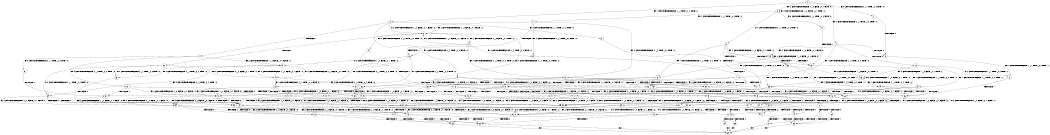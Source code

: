 digraph BCG {
size = "7, 10.5";
center = TRUE;
node [shape = circle];
0 [peripheries = 2];
0 -> 1 [label = "EX !0 !ATOMIC_EXCH_BRANCH (2, +1, TRUE, +0, 2, TRUE) !:0:"];
0 -> 2 [label = "EX !1 !ATOMIC_EXCH_BRANCH (1, +1, TRUE, +0, 2, TRUE) !:0:"];
0 -> 3 [label = "EX !2 !ATOMIC_EXCH_BRANCH (1, +0, FALSE, +0, 1, TRUE) !:0:"];
0 -> 4 [label = "EX !0 !ATOMIC_EXCH_BRANCH (2, +1, TRUE, +0, 2, TRUE) !:0:"];
1 -> 5 [label = "TERMINATE !0"];
2 -> 6 [label = "EX !0 !ATOMIC_EXCH_BRANCH (2, +1, TRUE, +0, 2, TRUE) !:0:"];
2 -> 7 [label = "TERMINATE !1"];
2 -> 8 [label = "EX !2 !ATOMIC_EXCH_BRANCH (1, +0, FALSE, +0, 1, FALSE) !:0:"];
2 -> 9 [label = "EX !0 !ATOMIC_EXCH_BRANCH (2, +1, TRUE, +0, 2, TRUE) !:0:"];
3 -> 10 [label = "EX !0 !ATOMIC_EXCH_BRANCH (2, +1, TRUE, +0, 2, TRUE) !:0:"];
3 -> 11 [label = "EX !1 !ATOMIC_EXCH_BRANCH (1, +1, TRUE, +0, 2, TRUE) !:0:"];
3 -> 12 [label = "EX !0 !ATOMIC_EXCH_BRANCH (2, +1, TRUE, +0, 2, TRUE) !:0:"];
3 -> 3 [label = "EX !2 !ATOMIC_EXCH_BRANCH (1, +0, FALSE, +0, 1, TRUE) !:0:"];
4 -> 5 [label = "TERMINATE !0"];
4 -> 13 [label = "TERMINATE !0"];
4 -> 14 [label = "EX !1 !ATOMIC_EXCH_BRANCH (1, +1, TRUE, +0, 2, TRUE) !:0:"];
4 -> 15 [label = "EX !2 !ATOMIC_EXCH_BRANCH (1, +0, FALSE, +0, 1, TRUE) !:0:"];
5 -> 16 [label = "EX !1 !ATOMIC_EXCH_BRANCH (1, +1, TRUE, +0, 2, TRUE) !:1:"];
6 -> 17 [label = "TERMINATE !0"];
7 -> 18 [label = "EX !0 !ATOMIC_EXCH_BRANCH (2, +1, TRUE, +0, 2, TRUE) !:0:"];
7 -> 19 [label = "EX !2 !ATOMIC_EXCH_BRANCH (1, +0, FALSE, +0, 1, FALSE) !:0:"];
7 -> 20 [label = "EX !0 !ATOMIC_EXCH_BRANCH (2, +1, TRUE, +0, 2, TRUE) !:0:"];
8 -> 21 [label = "EX !0 !ATOMIC_EXCH_BRANCH (2, +1, TRUE, +0, 2, TRUE) !:0:"];
8 -> 22 [label = "TERMINATE !1"];
8 -> 23 [label = "EX !0 !ATOMIC_EXCH_BRANCH (2, +1, TRUE, +0, 2, TRUE) !:0:"];
8 -> 24 [label = "EX !2 !ATOMIC_EXCH_BRANCH (2, +0, FALSE, +0, 1, TRUE) !:0:"];
9 -> 17 [label = "TERMINATE !0"];
9 -> 25 [label = "TERMINATE !1"];
9 -> 26 [label = "TERMINATE !0"];
9 -> 27 [label = "EX !2 !ATOMIC_EXCH_BRANCH (1, +0, FALSE, +0, 1, FALSE) !:0:"];
10 -> 28 [label = "TERMINATE !0"];
11 -> 29 [label = "EX !0 !ATOMIC_EXCH_BRANCH (2, +1, TRUE, +0, 2, TRUE) !:0:"];
11 -> 30 [label = "TERMINATE !1"];
11 -> 31 [label = "EX !0 !ATOMIC_EXCH_BRANCH (2, +1, TRUE, +0, 2, TRUE) !:0:"];
11 -> 8 [label = "EX !2 !ATOMIC_EXCH_BRANCH (1, +0, FALSE, +0, 1, FALSE) !:0:"];
12 -> 28 [label = "TERMINATE !0"];
12 -> 32 [label = "TERMINATE !0"];
12 -> 33 [label = "EX !1 !ATOMIC_EXCH_BRANCH (1, +1, TRUE, +0, 2, TRUE) !:0:"];
12 -> 15 [label = "EX !2 !ATOMIC_EXCH_BRANCH (1, +0, FALSE, +0, 1, TRUE) !:0:"];
13 -> 16 [label = "EX !1 !ATOMIC_EXCH_BRANCH (1, +1, TRUE, +0, 2, TRUE) !:1:"];
13 -> 34 [label = "EX !1 !ATOMIC_EXCH_BRANCH (1, +1, TRUE, +0, 2, TRUE) !:1:"];
13 -> 35 [label = "EX !2 !ATOMIC_EXCH_BRANCH (1, +0, FALSE, +0, 1, TRUE) !:1:"];
14 -> 17 [label = "TERMINATE !0"];
14 -> 25 [label = "TERMINATE !1"];
14 -> 26 [label = "TERMINATE !0"];
14 -> 27 [label = "EX !2 !ATOMIC_EXCH_BRANCH (1, +0, FALSE, +0, 1, FALSE) !:0:"];
15 -> 28 [label = "TERMINATE !0"];
15 -> 32 [label = "TERMINATE !0"];
15 -> 33 [label = "EX !1 !ATOMIC_EXCH_BRANCH (1, +1, TRUE, +0, 2, TRUE) !:0:"];
15 -> 15 [label = "EX !2 !ATOMIC_EXCH_BRANCH (1, +0, FALSE, +0, 1, TRUE) !:0:"];
16 -> 36 [label = "TERMINATE !1"];
17 -> 36 [label = "TERMINATE !1"];
18 -> 37 [label = "TERMINATE !0"];
19 -> 38 [label = "EX !0 !ATOMIC_EXCH_BRANCH (2, +1, TRUE, +0, 2, TRUE) !:0:"];
19 -> 39 [label = "EX !0 !ATOMIC_EXCH_BRANCH (2, +1, TRUE, +0, 2, TRUE) !:0:"];
19 -> 40 [label = "EX !2 !ATOMIC_EXCH_BRANCH (2, +0, FALSE, +0, 1, TRUE) !:0:"];
20 -> 37 [label = "TERMINATE !0"];
20 -> 41 [label = "TERMINATE !0"];
20 -> 42 [label = "EX !2 !ATOMIC_EXCH_BRANCH (1, +0, FALSE, +0, 1, FALSE) !:0:"];
21 -> 43 [label = "TERMINATE !0"];
22 -> 38 [label = "EX !0 !ATOMIC_EXCH_BRANCH (2, +1, TRUE, +0, 2, TRUE) !:0:"];
22 -> 39 [label = "EX !0 !ATOMIC_EXCH_BRANCH (2, +1, TRUE, +0, 2, TRUE) !:0:"];
22 -> 40 [label = "EX !2 !ATOMIC_EXCH_BRANCH (2, +0, FALSE, +0, 1, TRUE) !:0:"];
23 -> 43 [label = "TERMINATE !0"];
23 -> 44 [label = "TERMINATE !1"];
23 -> 45 [label = "TERMINATE !0"];
23 -> 46 [label = "EX !2 !ATOMIC_EXCH_BRANCH (2, +0, FALSE, +0, 1, FALSE) !:0:"];
24 -> 29 [label = "EX !0 !ATOMIC_EXCH_BRANCH (2, +1, TRUE, +0, 2, TRUE) !:0:"];
24 -> 30 [label = "TERMINATE !1"];
24 -> 31 [label = "EX !0 !ATOMIC_EXCH_BRANCH (2, +1, TRUE, +0, 2, TRUE) !:0:"];
24 -> 8 [label = "EX !2 !ATOMIC_EXCH_BRANCH (1, +0, FALSE, +0, 1, FALSE) !:0:"];
25 -> 37 [label = "TERMINATE !0"];
25 -> 41 [label = "TERMINATE !0"];
25 -> 42 [label = "EX !2 !ATOMIC_EXCH_BRANCH (1, +0, FALSE, +0, 1, FALSE) !:0:"];
26 -> 36 [label = "TERMINATE !1"];
26 -> 47 [label = "TERMINATE !1"];
26 -> 48 [label = "EX !2 !ATOMIC_EXCH_BRANCH (1, +0, FALSE, +0, 1, FALSE) !:1:"];
27 -> 43 [label = "TERMINATE !0"];
27 -> 44 [label = "TERMINATE !1"];
27 -> 45 [label = "TERMINATE !0"];
27 -> 46 [label = "EX !2 !ATOMIC_EXCH_BRANCH (2, +0, FALSE, +0, 1, FALSE) !:0:"];
28 -> 49 [label = "EX !1 !ATOMIC_EXCH_BRANCH (1, +1, TRUE, +0, 2, TRUE) !:1:"];
29 -> 50 [label = "TERMINATE !0"];
30 -> 51 [label = "EX !0 !ATOMIC_EXCH_BRANCH (2, +1, TRUE, +0, 2, TRUE) !:0:"];
30 -> 52 [label = "EX !0 !ATOMIC_EXCH_BRANCH (2, +1, TRUE, +0, 2, TRUE) !:0:"];
30 -> 19 [label = "EX !2 !ATOMIC_EXCH_BRANCH (1, +0, FALSE, +0, 1, FALSE) !:0:"];
31 -> 50 [label = "TERMINATE !0"];
31 -> 53 [label = "TERMINATE !1"];
31 -> 54 [label = "TERMINATE !0"];
31 -> 27 [label = "EX !2 !ATOMIC_EXCH_BRANCH (1, +0, FALSE, +0, 1, FALSE) !:0:"];
32 -> 49 [label = "EX !1 !ATOMIC_EXCH_BRANCH (1, +1, TRUE, +0, 2, TRUE) !:1:"];
32 -> 55 [label = "EX !1 !ATOMIC_EXCH_BRANCH (1, +1, TRUE, +0, 2, TRUE) !:1:"];
32 -> 35 [label = "EX !2 !ATOMIC_EXCH_BRANCH (1, +0, FALSE, +0, 1, TRUE) !:1:"];
33 -> 50 [label = "TERMINATE !0"];
33 -> 53 [label = "TERMINATE !1"];
33 -> 54 [label = "TERMINATE !0"];
33 -> 27 [label = "EX !2 !ATOMIC_EXCH_BRANCH (1, +0, FALSE, +0, 1, FALSE) !:0:"];
34 -> 36 [label = "TERMINATE !1"];
34 -> 47 [label = "TERMINATE !1"];
34 -> 48 [label = "EX !2 !ATOMIC_EXCH_BRANCH (1, +0, FALSE, +0, 1, FALSE) !:1:"];
35 -> 49 [label = "EX !1 !ATOMIC_EXCH_BRANCH (1, +1, TRUE, +0, 2, TRUE) !:1:"];
35 -> 55 [label = "EX !1 !ATOMIC_EXCH_BRANCH (1, +1, TRUE, +0, 2, TRUE) !:1:"];
35 -> 35 [label = "EX !2 !ATOMIC_EXCH_BRANCH (1, +0, FALSE, +0, 1, TRUE) !:1:"];
36 -> 56 [label = "EX !2 !ATOMIC_EXCH_BRANCH (1, +0, FALSE, +0, 1, FALSE) !:2:"];
37 -> 56 [label = "EX !2 !ATOMIC_EXCH_BRANCH (1, +0, FALSE, +0, 1, FALSE) !:2:"];
38 -> 57 [label = "TERMINATE !0"];
39 -> 57 [label = "TERMINATE !0"];
39 -> 58 [label = "TERMINATE !0"];
39 -> 59 [label = "EX !2 !ATOMIC_EXCH_BRANCH (2, +0, FALSE, +0, 1, FALSE) !:0:"];
40 -> 51 [label = "EX !0 !ATOMIC_EXCH_BRANCH (2, +1, TRUE, +0, 2, TRUE) !:0:"];
40 -> 52 [label = "EX !0 !ATOMIC_EXCH_BRANCH (2, +1, TRUE, +0, 2, TRUE) !:0:"];
40 -> 19 [label = "EX !2 !ATOMIC_EXCH_BRANCH (1, +0, FALSE, +0, 1, FALSE) !:0:"];
41 -> 56 [label = "EX !2 !ATOMIC_EXCH_BRANCH (1, +0, FALSE, +0, 1, FALSE) !:2:"];
41 -> 60 [label = "EX !2 !ATOMIC_EXCH_BRANCH (1, +0, FALSE, +0, 1, FALSE) !:2:"];
42 -> 57 [label = "TERMINATE !0"];
42 -> 58 [label = "TERMINATE !0"];
42 -> 59 [label = "EX !2 !ATOMIC_EXCH_BRANCH (2, +0, FALSE, +0, 1, FALSE) !:0:"];
43 -> 61 [label = "TERMINATE !1"];
44 -> 57 [label = "TERMINATE !0"];
44 -> 58 [label = "TERMINATE !0"];
44 -> 59 [label = "EX !2 !ATOMIC_EXCH_BRANCH (2, +0, FALSE, +0, 1, FALSE) !:0:"];
45 -> 61 [label = "TERMINATE !1"];
45 -> 62 [label = "TERMINATE !1"];
45 -> 63 [label = "EX !2 !ATOMIC_EXCH_BRANCH (2, +0, FALSE, +0, 1, FALSE) !:1:"];
46 -> 64 [label = "TERMINATE !0"];
46 -> 65 [label = "TERMINATE !1"];
46 -> 66 [label = "TERMINATE !2"];
46 -> 67 [label = "TERMINATE !0"];
47 -> 56 [label = "EX !2 !ATOMIC_EXCH_BRANCH (1, +0, FALSE, +0, 1, FALSE) !:2:"];
47 -> 60 [label = "EX !2 !ATOMIC_EXCH_BRANCH (1, +0, FALSE, +0, 1, FALSE) !:2:"];
48 -> 61 [label = "TERMINATE !1"];
48 -> 62 [label = "TERMINATE !1"];
48 -> 63 [label = "EX !2 !ATOMIC_EXCH_BRANCH (2, +0, FALSE, +0, 1, FALSE) !:1:"];
49 -> 68 [label = "TERMINATE !1"];
50 -> 68 [label = "TERMINATE !1"];
51 -> 69 [label = "TERMINATE !0"];
52 -> 69 [label = "TERMINATE !0"];
52 -> 70 [label = "TERMINATE !0"];
52 -> 42 [label = "EX !2 !ATOMIC_EXCH_BRANCH (1, +0, FALSE, +0, 1, FALSE) !:0:"];
53 -> 69 [label = "TERMINATE !0"];
53 -> 70 [label = "TERMINATE !0"];
53 -> 42 [label = "EX !2 !ATOMIC_EXCH_BRANCH (1, +0, FALSE, +0, 1, FALSE) !:0:"];
54 -> 68 [label = "TERMINATE !1"];
54 -> 71 [label = "TERMINATE !1"];
54 -> 48 [label = "EX !2 !ATOMIC_EXCH_BRANCH (1, +0, FALSE, +0, 1, FALSE) !:1:"];
55 -> 68 [label = "TERMINATE !1"];
55 -> 71 [label = "TERMINATE !1"];
55 -> 48 [label = "EX !2 !ATOMIC_EXCH_BRANCH (1, +0, FALSE, +0, 1, FALSE) !:1:"];
56 -> 72 [label = "EX !2 !ATOMIC_EXCH_BRANCH (2, +0, FALSE, +0, 1, FALSE) !:2:"];
57 -> 72 [label = "EX !2 !ATOMIC_EXCH_BRANCH (2, +0, FALSE, +0, 1, FALSE) !:2:"];
58 -> 72 [label = "EX !2 !ATOMIC_EXCH_BRANCH (2, +0, FALSE, +0, 1, FALSE) !:2:"];
58 -> 73 [label = "EX !2 !ATOMIC_EXCH_BRANCH (2, +0, FALSE, +0, 1, FALSE) !:2:"];
59 -> 74 [label = "TERMINATE !0"];
59 -> 75 [label = "TERMINATE !2"];
59 -> 76 [label = "TERMINATE !0"];
60 -> 72 [label = "EX !2 !ATOMIC_EXCH_BRANCH (2, +0, FALSE, +0, 1, FALSE) !:2:"];
60 -> 73 [label = "EX !2 !ATOMIC_EXCH_BRANCH (2, +0, FALSE, +0, 1, FALSE) !:2:"];
61 -> 72 [label = "EX !2 !ATOMIC_EXCH_BRANCH (2, +0, FALSE, +0, 1, FALSE) !:2:"];
62 -> 72 [label = "EX !2 !ATOMIC_EXCH_BRANCH (2, +0, FALSE, +0, 1, FALSE) !:2:"];
62 -> 73 [label = "EX !2 !ATOMIC_EXCH_BRANCH (2, +0, FALSE, +0, 1, FALSE) !:2:"];
63 -> 77 [label = "TERMINATE !2"];
63 -> 78 [label = "TERMINATE !1"];
63 -> 79 [label = "TERMINATE !2"];
64 -> 77 [label = "TERMINATE !2"];
65 -> 74 [label = "TERMINATE !0"];
65 -> 75 [label = "TERMINATE !2"];
65 -> 76 [label = "TERMINATE !0"];
66 -> 80 [label = "TERMINATE !0"];
66 -> 75 [label = "TERMINATE !1"];
66 -> 81 [label = "TERMINATE !0"];
67 -> 77 [label = "TERMINATE !2"];
67 -> 78 [label = "TERMINATE !1"];
67 -> 79 [label = "TERMINATE !2"];
68 -> 56 [label = "EX !2 !ATOMIC_EXCH_BRANCH (1, +0, FALSE, +0, 1, FALSE) !:2:"];
69 -> 56 [label = "EX !2 !ATOMIC_EXCH_BRANCH (1, +0, FALSE, +0, 1, FALSE) !:2:"];
70 -> 56 [label = "EX !2 !ATOMIC_EXCH_BRANCH (1, +0, FALSE, +0, 1, FALSE) !:2:"];
70 -> 60 [label = "EX !2 !ATOMIC_EXCH_BRANCH (1, +0, FALSE, +0, 1, FALSE) !:2:"];
71 -> 56 [label = "EX !2 !ATOMIC_EXCH_BRANCH (1, +0, FALSE, +0, 1, FALSE) !:2:"];
71 -> 60 [label = "EX !2 !ATOMIC_EXCH_BRANCH (1, +0, FALSE, +0, 1, FALSE) !:2:"];
72 -> 82 [label = "TERMINATE !2"];
73 -> 82 [label = "TERMINATE !2"];
73 -> 83 [label = "TERMINATE !2"];
74 -> 82 [label = "TERMINATE !2"];
75 -> 84 [label = "TERMINATE !0"];
75 -> 85 [label = "TERMINATE !0"];
76 -> 82 [label = "TERMINATE !2"];
76 -> 83 [label = "TERMINATE !2"];
77 -> 86 [label = "TERMINATE !1"];
78 -> 82 [label = "TERMINATE !2"];
78 -> 83 [label = "TERMINATE !2"];
79 -> 86 [label = "TERMINATE !1"];
79 -> 87 [label = "TERMINATE !1"];
80 -> 86 [label = "TERMINATE !1"];
81 -> 86 [label = "TERMINATE !1"];
81 -> 87 [label = "TERMINATE !1"];
82 -> 88 [label = "exit"];
83 -> 88 [label = "exit"];
84 -> 88 [label = "exit"];
85 -> 88 [label = "exit"];
86 -> 88 [label = "exit"];
87 -> 88 [label = "exit"];
}
